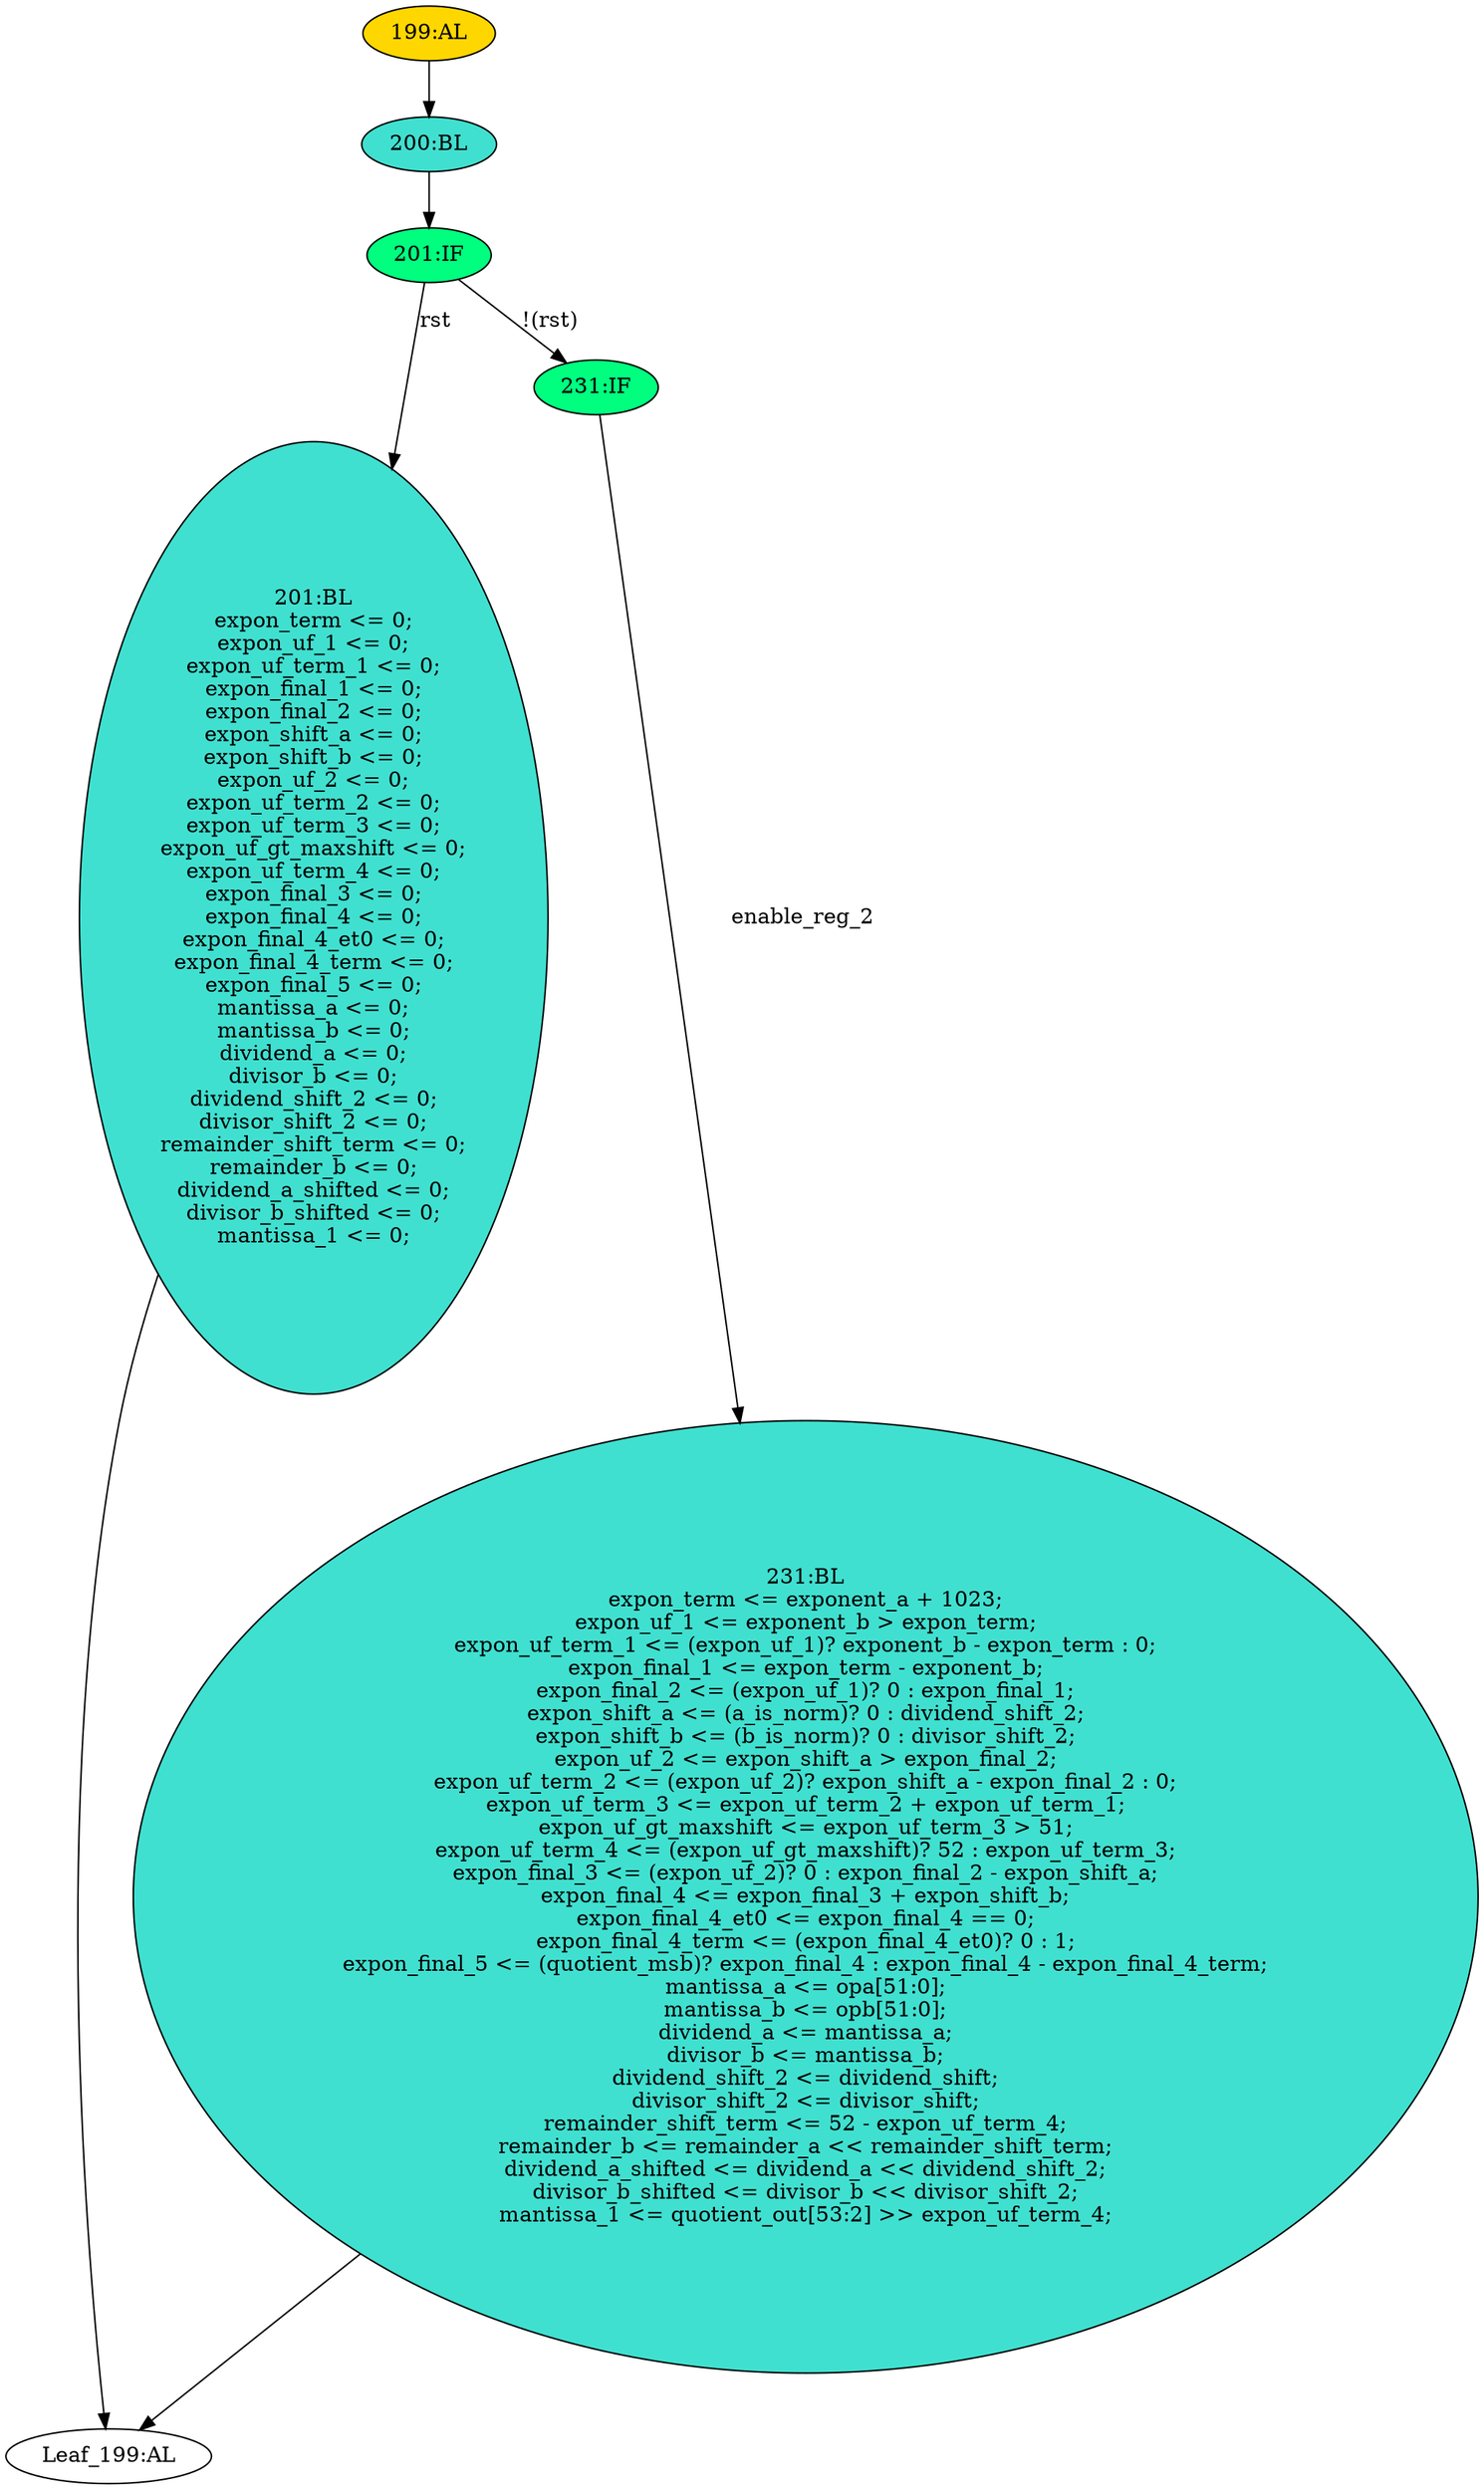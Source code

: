 strict digraph "" {
	node [label="\N"];
	"201:BL"	 [ast="<pyverilog.vparser.ast.Block object at 0x7f284bcc0d50>",
		fillcolor=turquoise,
		label="201:BL
expon_term <= 0;
expon_uf_1 <= 0;
expon_uf_term_1 <= 0;
expon_final_1 <= 0;
expon_final_2 <= 0;
expon_shift_a <= 0;
expon_\
shift_b <= 0;
expon_uf_2 <= 0;
expon_uf_term_2 <= 0;
expon_uf_term_3 <= 0;
expon_uf_gt_maxshift <= 0;
expon_uf_term_4 <= 0;
expon_\
final_3 <= 0;
expon_final_4 <= 0;
expon_final_4_et0 <= 0;
expon_final_4_term <= 0;
expon_final_5 <= 0;
mantissa_a <= 0;
mantissa_\
b <= 0;
dividend_a <= 0;
divisor_b <= 0;
dividend_shift_2 <= 0;
divisor_shift_2 <= 0;
remainder_shift_term <= 0;
remainder_b <= \
0;
dividend_a_shifted <= 0;
divisor_b_shifted <= 0;
mantissa_1 <= 0;",
		statements="[<pyverilog.vparser.ast.NonblockingSubstitution object at 0x7f284bcc0d90>, <pyverilog.vparser.ast.NonblockingSubstitution object \
at 0x7f284bcc0ed0>, <pyverilog.vparser.ast.NonblockingSubstitution object at 0x7f284bc05050>, <pyverilog.vparser.ast.NonblockingSubstitution \
object at 0x7f284bc051d0>, <pyverilog.vparser.ast.NonblockingSubstitution object at 0x7f284bc05350>, <pyverilog.vparser.ast.NonblockingSubstitution \
object at 0x7f284bc054d0>, <pyverilog.vparser.ast.NonblockingSubstitution object at 0x7f284bc05650>, <pyverilog.vparser.ast.NonblockingSubstitution \
object at 0x7f284bc057d0>, <pyverilog.vparser.ast.NonblockingSubstitution object at 0x7f284bc05910>, <pyverilog.vparser.ast.NonblockingSubstitution \
object at 0x7f284bc05a90>, <pyverilog.vparser.ast.NonblockingSubstitution object at 0x7f284bc05c10>, <pyverilog.vparser.ast.NonblockingSubstitution \
object at 0x7f284bc05d90>, <pyverilog.vparser.ast.NonblockingSubstitution object at 0x7f284bc05f10>, <pyverilog.vparser.ast.NonblockingSubstitution \
object at 0x7f284bc130d0>, <pyverilog.vparser.ast.NonblockingSubstitution object at 0x7f284bc13250>, <pyverilog.vparser.ast.NonblockingSubstitution \
object at 0x7f284bc133d0>, <pyverilog.vparser.ast.NonblockingSubstitution object at 0x7f284bc13550>, <pyverilog.vparser.ast.NonblockingSubstitution \
object at 0x7f284bc136d0>, <pyverilog.vparser.ast.NonblockingSubstitution object at 0x7f284bc13810>, <pyverilog.vparser.ast.NonblockingSubstitution \
object at 0x7f284bc13950>, <pyverilog.vparser.ast.NonblockingSubstitution object at 0x7f284bc13a90>, <pyverilog.vparser.ast.NonblockingSubstitution \
object at 0x7f284bc13bd0>, <pyverilog.vparser.ast.NonblockingSubstitution object at 0x7f284bc13d50>, <pyverilog.vparser.ast.NonblockingSubstitution \
object at 0x7f284bc13ed0>, <pyverilog.vparser.ast.NonblockingSubstitution object at 0x7f284bc1c090>, <pyverilog.vparser.ast.NonblockingSubstitution \
object at 0x7f284bc1c1d0>, <pyverilog.vparser.ast.NonblockingSubstitution object at 0x7f284bc1c350>, <pyverilog.vparser.ast.NonblockingSubstitution \
object at 0x7f284bc1c4d0>]",
		style=filled,
		typ=Block];
	"Leaf_199:AL"	 [def_var="['expon_final_4_et0', 'dividend_a_shifted', 'expon_uf_2', 'expon_uf_1', 'expon_final_3', 'expon_final_2', 'expon_final_1', 'expon_\
final_5', 'expon_final_4', 'dividend_a', 'mantissa_1', 'dividend_shift_2', 'divisor_b_shifted', 'mantissa_b', 'divisor_b', 'expon_\
uf_term_1', 'remainder_b', 'expon_uf_gt_maxshift', 'expon_shift_b', 'expon_shift_a', 'expon_final_4_term', 'remainder_shift_term', '\
expon_term', 'expon_uf_term_4', 'expon_uf_term_3', 'expon_uf_term_2', 'mantissa_a', 'divisor_shift_2']",
		label="Leaf_199:AL"];
	"201:BL" -> "Leaf_199:AL"	 [cond="[]",
		lineno=None];
	"200:BL"	 [ast="<pyverilog.vparser.ast.Block object at 0x7f284bcc0cd0>",
		fillcolor=turquoise,
		label="200:BL",
		statements="[]",
		style=filled,
		typ=Block];
	"201:IF"	 [ast="<pyverilog.vparser.ast.IfStatement object at 0x7f284bcc0d10>",
		fillcolor=springgreen,
		label="201:IF",
		statements="[]",
		style=filled,
		typ=IfStatement];
	"200:BL" -> "201:IF"	 [cond="[]",
		lineno=None];
	"231:BL"	 [ast="<pyverilog.vparser.ast.Block object at 0x7f284bca9a90>",
		fillcolor=turquoise,
		label="231:BL
expon_term <= exponent_a + 1023;
expon_uf_1 <= exponent_b > expon_term;
expon_uf_term_1 <= (expon_uf_1)? exponent_b - expon_\
term : 0;
expon_final_1 <= expon_term - exponent_b;
expon_final_2 <= (expon_uf_1)? 0 : expon_final_1;
expon_shift_a <= (a_is_norm)? \
0 : dividend_shift_2;
expon_shift_b <= (b_is_norm)? 0 : divisor_shift_2;
expon_uf_2 <= expon_shift_a > expon_final_2;
expon_uf_term_\
2 <= (expon_uf_2)? expon_shift_a - expon_final_2 : 0;
expon_uf_term_3 <= expon_uf_term_2 + expon_uf_term_1;
expon_uf_gt_maxshift <= \
expon_uf_term_3 > 51;
expon_uf_term_4 <= (expon_uf_gt_maxshift)? 52 : expon_uf_term_3;
expon_final_3 <= (expon_uf_2)? 0 : expon_\
final_2 - expon_shift_a;
expon_final_4 <= expon_final_3 + expon_shift_b;
expon_final_4_et0 <= expon_final_4 == 0;
expon_final_4_\
term <= (expon_final_4_et0)? 0 : 1;
expon_final_5 <= (quotient_msb)? expon_final_4 : expon_final_4 - expon_final_4_term;
mantissa_\
a <= opa[51:0];
mantissa_b <= opb[51:0];
dividend_a <= mantissa_a;
divisor_b <= mantissa_b;
dividend_shift_2 <= dividend_shift;
\
divisor_shift_2 <= divisor_shift;
remainder_shift_term <= 52 - expon_uf_term_4;
remainder_b <= remainder_a << remainder_shift_term;
\
dividend_a_shifted <= dividend_a << dividend_shift_2;
divisor_b_shifted <= divisor_b << divisor_shift_2;
mantissa_1 <= quotient_\
out[53:2] >> expon_uf_term_4;",
		statements="[<pyverilog.vparser.ast.NonblockingSubstitution object at 0x7f284bca9ad0>, <pyverilog.vparser.ast.NonblockingSubstitution object \
at 0x7f284bca9cd0>, <pyverilog.vparser.ast.NonblockingSubstitution object at 0x7f284bca9e90>, <pyverilog.vparser.ast.NonblockingSubstitution \
object at 0x7f284bcca190>, <pyverilog.vparser.ast.NonblockingSubstitution object at 0x7f284bcca310>, <pyverilog.vparser.ast.NonblockingSubstitution \
object at 0x7f284bcca590>, <pyverilog.vparser.ast.NonblockingSubstitution object at 0x7f284bcca810>, <pyverilog.vparser.ast.NonblockingSubstitution \
object at 0x7f284bccaa90>, <pyverilog.vparser.ast.NonblockingSubstitution object at 0x7f284bccacd0>, <pyverilog.vparser.ast.NonblockingSubstitution \
object at 0x7f284bcb0050>, <pyverilog.vparser.ast.NonblockingSubstitution object at 0x7f284bcb02d0>, <pyverilog.vparser.ast.NonblockingSubstitution \
object at 0x7f284bcb0510>, <pyverilog.vparser.ast.NonblockingSubstitution object at 0x7f284bcb07d0>, <pyverilog.vparser.ast.NonblockingSubstitution \
object at 0x7f284bcb0b10>, <pyverilog.vparser.ast.NonblockingSubstitution object at 0x7f284bcb0d90>, <pyverilog.vparser.ast.NonblockingSubstitution \
object at 0x7f284bcb0fd0>, <pyverilog.vparser.ast.NonblockingSubstitution object at 0x7f284bcb8290>, <pyverilog.vparser.ast.NonblockingSubstitution \
object at 0x7f284bcb8650>, <pyverilog.vparser.ast.NonblockingSubstitution object at 0x7f284bcb8850>, <pyverilog.vparser.ast.NonblockingSubstitution \
object at 0x7f284bcb8a50>, <pyverilog.vparser.ast.NonblockingSubstitution object at 0x7f284bcb8b90>, <pyverilog.vparser.ast.NonblockingSubstitution \
object at 0x7f284bcb8cd0>, <pyverilog.vparser.ast.NonblockingSubstitution object at 0x7f284bcb8e90>, <pyverilog.vparser.ast.NonblockingSubstitution \
object at 0x7f284bcc0090>, <pyverilog.vparser.ast.NonblockingSubstitution object at 0x7f284bcc02d0>, <pyverilog.vparser.ast.NonblockingSubstitution \
object at 0x7f284bcc04d0>, <pyverilog.vparser.ast.NonblockingSubstitution object at 0x7f284bcc0710>, <pyverilog.vparser.ast.NonblockingSubstitution \
object at 0x7f284bcc0950>]",
		style=filled,
		typ=Block];
	"231:BL" -> "Leaf_199:AL"	 [cond="[]",
		lineno=None];
	"199:AL"	 [ast="<pyverilog.vparser.ast.Always object at 0x7f284bc1c650>",
		clk_sens=True,
		fillcolor=gold,
		label="199:AL",
		sens="['clk']",
		statements="[]",
		style=filled,
		typ=Always,
		use_var="['quotient_msb', 'expon_final_4_et0', 'expon_uf_2', 'expon_uf_1', 'expon_final_3', 'expon_final_2', 'expon_final_1', 'expon_final_\
4', 'dividend_shift_2', 'dividend_shift', 'exponent_b', 'enable_reg_2', 'exponent_a', 'dividend_a', 'b_is_norm', 'divisor_shift_\
2', 'divisor_b', 'a_is_norm', 'mantissa_a', 'expon_uf_term_2', 'remainder_a', 'divisor_shift', 'expon_uf_gt_maxshift', 'expon_shift_\
b', 'expon_shift_a', 'opa', 'opb', 'rst', 'expon_final_4_term', 'quotient_out', 'remainder_shift_term', 'expon_term', 'expon_uf_\
term_4', 'expon_uf_term_3', 'mantissa_b', 'expon_uf_term_1']"];
	"199:AL" -> "200:BL"	 [cond="[]",
		lineno=None];
	"201:IF" -> "201:BL"	 [cond="['rst']",
		label=rst,
		lineno=201];
	"231:IF"	 [ast="<pyverilog.vparser.ast.IfStatement object at 0x7f284bca99d0>",
		fillcolor=springgreen,
		label="231:IF",
		statements="[]",
		style=filled,
		typ=IfStatement];
	"201:IF" -> "231:IF"	 [cond="['rst']",
		label="!(rst)",
		lineno=201];
	"231:IF" -> "231:BL"	 [cond="['enable_reg_2']",
		label=enable_reg_2,
		lineno=231];
}
